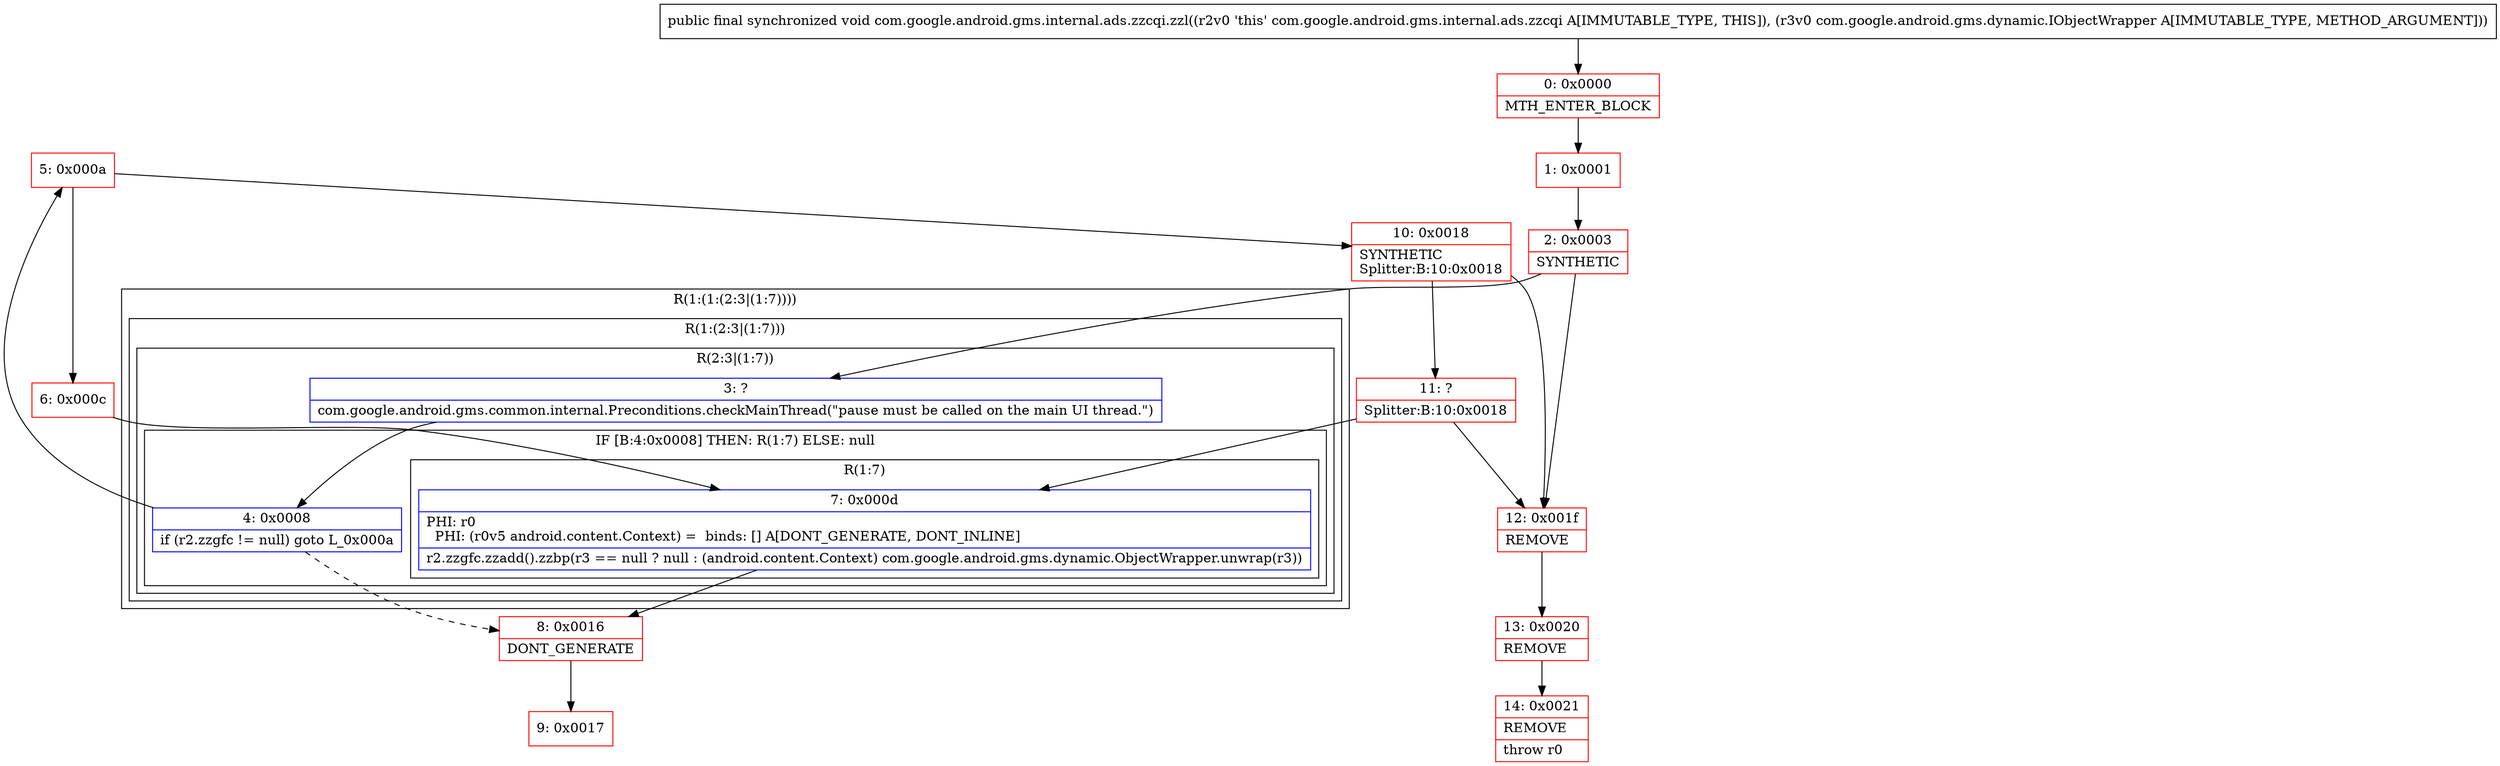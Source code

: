 digraph "CFG forcom.google.android.gms.internal.ads.zzcqi.zzl(Lcom\/google\/android\/gms\/dynamic\/IObjectWrapper;)V" {
subgraph cluster_Region_83056209 {
label = "R(1:(1:(2:3|(1:7))))";
node [shape=record,color=blue];
subgraph cluster_Region_1257749586 {
label = "R(1:(2:3|(1:7)))";
node [shape=record,color=blue];
subgraph cluster_Region_1267702253 {
label = "R(2:3|(1:7))";
node [shape=record,color=blue];
Node_3 [shape=record,label="{3\:\ ?|com.google.android.gms.common.internal.Preconditions.checkMainThread(\"pause must be called on the main UI thread.\")\l}"];
subgraph cluster_IfRegion_1400104280 {
label = "IF [B:4:0x0008] THEN: R(1:7) ELSE: null";
node [shape=record,color=blue];
Node_4 [shape=record,label="{4\:\ 0x0008|if (r2.zzgfc != null) goto L_0x000a\l}"];
subgraph cluster_Region_1303146681 {
label = "R(1:7)";
node [shape=record,color=blue];
Node_7 [shape=record,label="{7\:\ 0x000d|PHI: r0 \l  PHI: (r0v5 android.content.Context) =  binds: [] A[DONT_GENERATE, DONT_INLINE]\l|r2.zzgfc.zzadd().zzbp(r3 == null ? null : (android.content.Context) com.google.android.gms.dynamic.ObjectWrapper.unwrap(r3))\l}"];
}
}
}
}
}
Node_0 [shape=record,color=red,label="{0\:\ 0x0000|MTH_ENTER_BLOCK\l}"];
Node_1 [shape=record,color=red,label="{1\:\ 0x0001}"];
Node_2 [shape=record,color=red,label="{2\:\ 0x0003|SYNTHETIC\l}"];
Node_5 [shape=record,color=red,label="{5\:\ 0x000a}"];
Node_6 [shape=record,color=red,label="{6\:\ 0x000c}"];
Node_8 [shape=record,color=red,label="{8\:\ 0x0016|DONT_GENERATE\l}"];
Node_9 [shape=record,color=red,label="{9\:\ 0x0017}"];
Node_10 [shape=record,color=red,label="{10\:\ 0x0018|SYNTHETIC\lSplitter:B:10:0x0018\l}"];
Node_11 [shape=record,color=red,label="{11\:\ ?|Splitter:B:10:0x0018\l}"];
Node_12 [shape=record,color=red,label="{12\:\ 0x001f|REMOVE\l}"];
Node_13 [shape=record,color=red,label="{13\:\ 0x0020|REMOVE\l}"];
Node_14 [shape=record,color=red,label="{14\:\ 0x0021|REMOVE\l|throw r0\l}"];
MethodNode[shape=record,label="{public final synchronized void com.google.android.gms.internal.ads.zzcqi.zzl((r2v0 'this' com.google.android.gms.internal.ads.zzcqi A[IMMUTABLE_TYPE, THIS]), (r3v0 com.google.android.gms.dynamic.IObjectWrapper A[IMMUTABLE_TYPE, METHOD_ARGUMENT])) }"];
MethodNode -> Node_0;
Node_3 -> Node_4;
Node_4 -> Node_5;
Node_4 -> Node_8[style=dashed];
Node_7 -> Node_8;
Node_0 -> Node_1;
Node_1 -> Node_2;
Node_2 -> Node_3;
Node_2 -> Node_12;
Node_5 -> Node_6;
Node_5 -> Node_10;
Node_6 -> Node_7;
Node_8 -> Node_9;
Node_10 -> Node_11;
Node_10 -> Node_12;
Node_11 -> Node_12;
Node_11 -> Node_7;
Node_12 -> Node_13;
Node_13 -> Node_14;
}

